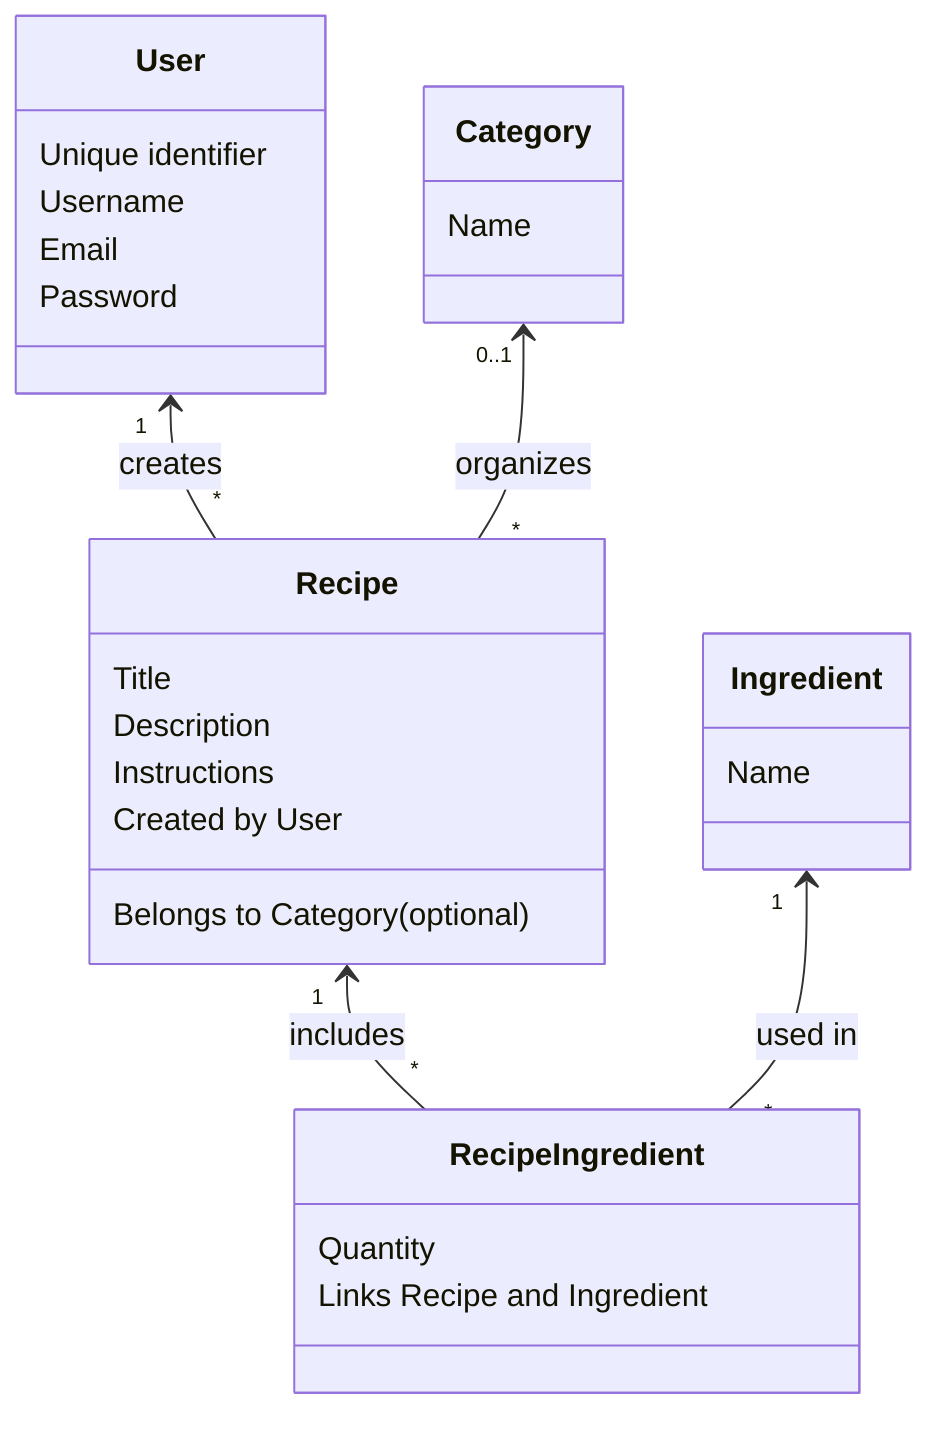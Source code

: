 classDiagram
    %% Define entities in business terms
    class User {
        Unique identifier
        Username
        Email
        Password
    }
    
    class Recipe {
        Title
        Description
        Instructions
        Created by User
        Belongs to Category (optional)
    }
    
    class Ingredient {
        Name
    }
    
    class RecipeIngredient {
        Quantity
        Links Recipe and Ingredient
    }
    
    class Category {
        Name
    }
    
    %% Define relationships with business focus
    User "1" <-- "*" Recipe : creates
    Category "0..1" <-- "*" Recipe : organizes
    Recipe "1" <-- "*" RecipeIngredient : includes
    Ingredient "1" <-- "*" RecipeIngredient : used in